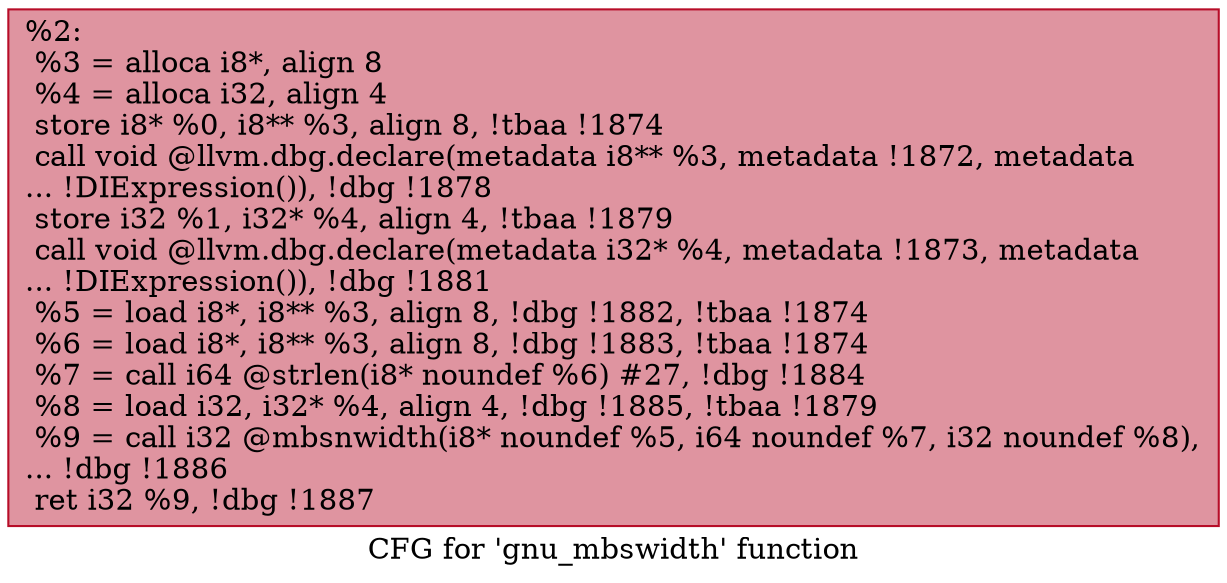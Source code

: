 digraph "CFG for 'gnu_mbswidth' function" {
	label="CFG for 'gnu_mbswidth' function";

	Node0x235a610 [shape=record,color="#b70d28ff", style=filled, fillcolor="#b70d2870",label="{%2:\l  %3 = alloca i8*, align 8\l  %4 = alloca i32, align 4\l  store i8* %0, i8** %3, align 8, !tbaa !1874\l  call void @llvm.dbg.declare(metadata i8** %3, metadata !1872, metadata\l... !DIExpression()), !dbg !1878\l  store i32 %1, i32* %4, align 4, !tbaa !1879\l  call void @llvm.dbg.declare(metadata i32* %4, metadata !1873, metadata\l... !DIExpression()), !dbg !1881\l  %5 = load i8*, i8** %3, align 8, !dbg !1882, !tbaa !1874\l  %6 = load i8*, i8** %3, align 8, !dbg !1883, !tbaa !1874\l  %7 = call i64 @strlen(i8* noundef %6) #27, !dbg !1884\l  %8 = load i32, i32* %4, align 4, !dbg !1885, !tbaa !1879\l  %9 = call i32 @mbsnwidth(i8* noundef %5, i64 noundef %7, i32 noundef %8),\l... !dbg !1886\l  ret i32 %9, !dbg !1887\l}"];
}
